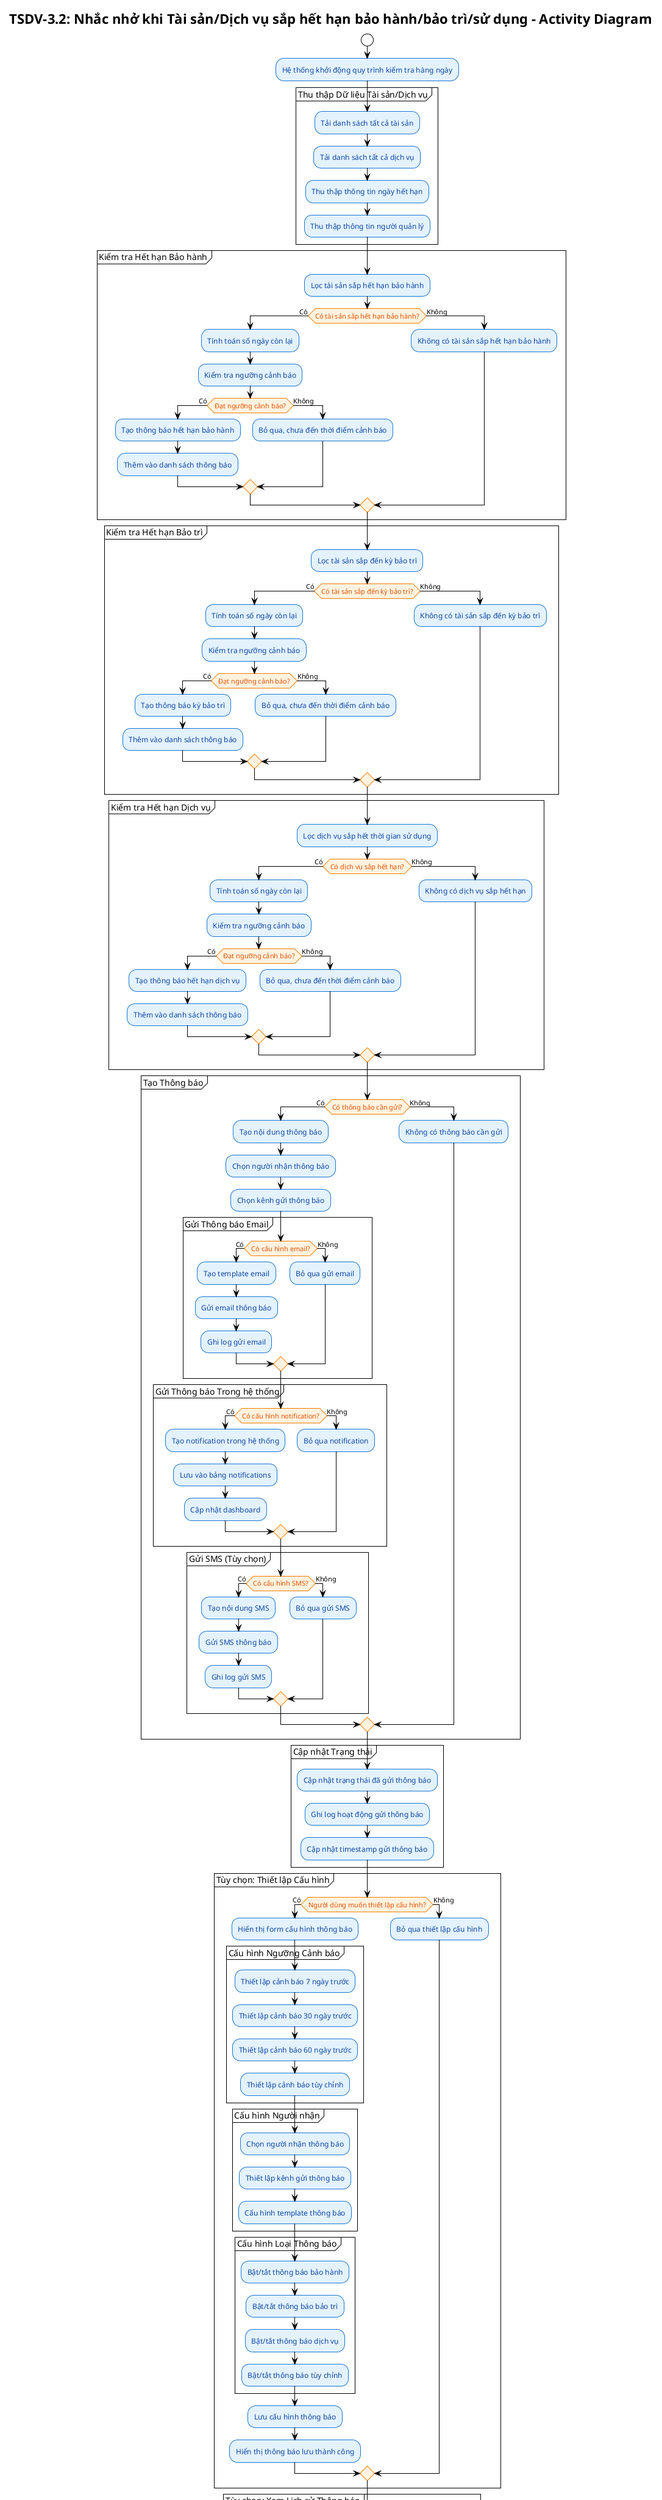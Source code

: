 @startuml TSDV-3.2 Activity Diagram
!theme plain
skinparam backgroundColor #FFFFFF
skinparam activity {
  BackgroundColor #E3F2FD
  BorderColor #1976D2
  FontColor #0D47A1
}
skinparam activityDiamond {
  BackgroundColor #FFF3E0
  BorderColor #F57C00
  FontColor #E65100
}
skinparam activityStart {
  BackgroundColor #C8E6C9
  BorderColor #388E3C
  FontColor #1B5E20
}
skinparam activityEnd {
  BackgroundColor #FFCDD2
  BorderColor #D32F2F
  FontColor #B71C1C
}

title TSDV-3.2: Nhắc nhở khi Tài sản/Dịch vụ sắp hết hạn bảo hành/bảo trì/sử dụng - Activity Diagram

start

:Hệ thống khởi động quy trình kiểm tra hàng ngày;

partition "Thu thập Dữ liệu Tài sản/Dịch vụ" {
  :Tải danh sách tất cả tài sản;
  :Tải danh sách tất cả dịch vụ;
  :Thu thập thông tin ngày hết hạn;
  :Thu thập thông tin người quản lý;
}

partition "Kiểm tra Hết hạn Bảo hành" {
  :Lọc tài sản sắp hết hạn bảo hành;
  if (Có tài sản sắp hết hạn bảo hành?) then (Có)
    :Tính toán số ngày còn lại;
    :Kiểm tra ngưỡng cảnh báo;
    if (Đạt ngưỡng cảnh báo?) then (Có)
      :Tạo thông báo hết hạn bảo hành;
      :Thêm vào danh sách thông báo;
    else (Không)
      :Bỏ qua, chưa đến thời điểm cảnh báo;
    endif
  else (Không)
    :Không có tài sản sắp hết hạn bảo hành;
  endif
}

partition "Kiểm tra Hết hạn Bảo trì" {
  :Lọc tài sản sắp đến kỳ bảo trì;
  if (Có tài sản sắp đến kỳ bảo trì?) then (Có)
    :Tính toán số ngày còn lại;
    :Kiểm tra ngưỡng cảnh báo;
    if (Đạt ngưỡng cảnh báo?) then (Có)
      :Tạo thông báo kỳ bảo trì;
      :Thêm vào danh sách thông báo;
    else (Không)
      :Bỏ qua, chưa đến thời điểm cảnh báo;
    endif
  else (Không)
    :Không có tài sản sắp đến kỳ bảo trì;
  endif
}

partition "Kiểm tra Hết hạn Dịch vụ" {
  :Lọc dịch vụ sắp hết thời gian sử dụng;
  if (Có dịch vụ sắp hết hạn?) then (Có)
    :Tính toán số ngày còn lại;
    :Kiểm tra ngưỡng cảnh báo;
    if (Đạt ngưỡng cảnh báo?) then (Có)
      :Tạo thông báo hết hạn dịch vụ;
      :Thêm vào danh sách thông báo;
    else (Không)
      :Bỏ qua, chưa đến thời điểm cảnh báo;
    endif
  else (Không)
    :Không có dịch vụ sắp hết hạn;
  endif
}

partition "Tạo Thông báo" {
  if (Có thông báo cần gửi?) then (Có)
    :Tạo nội dung thông báo;
    :Chọn người nhận thông báo;
    :Chọn kênh gửi thông báo;
    
    partition "Gửi Thông báo Email" {
      if (Có cấu hình email?) then (Có)
        :Tạo template email;
        :Gửi email thông báo;
        :Ghi log gửi email;
      else (Không)
        :Bỏ qua gửi email;
      endif
    }
    
    partition "Gửi Thông báo Trong hệ thống" {
      if (Có cấu hình notification?) then (Có)
        :Tạo notification trong hệ thống;
        :Lưu vào bảng notifications;
        :Cập nhật dashboard;
      else (Không)
        :Bỏ qua notification;
      endif
    }
    
    partition "Gửi SMS (Tùy chọn)" {
      if (Có cấu hình SMS?) then (Có)
        :Tạo nội dung SMS;
        :Gửi SMS thông báo;
        :Ghi log gửi SMS;
      else (Không)
        :Bỏ qua gửi SMS;
      endif
    }
    
  else (Không)
    :Không có thông báo cần gửi;
  endif
}

partition "Cập nhật Trạng thái" {
  :Cập nhật trạng thái đã gửi thông báo;
  :Ghi log hoạt động gửi thông báo;
  :Cập nhật timestamp gửi thông báo;
}

partition "Tùy chọn: Thiết lập Cấu hình" {
  if (Người dùng muốn thiết lập cấu hình?) then (Có)
    :Hiển thị form cấu hình thông báo;
    
    partition "Cấu hình Ngưỡng Cảnh báo" {
      :Thiết lập cảnh báo 7 ngày trước;
      :Thiết lập cảnh báo 30 ngày trước;
      :Thiết lập cảnh báo 60 ngày trước;
      :Thiết lập cảnh báo tùy chỉnh;
    }
    
    partition "Cấu hình Người nhận" {
      :Chọn người nhận thông báo;
      :Thiết lập kênh gửi thông báo;
      :Cấu hình template thông báo;
    }
    
    partition "Cấu hình Loại Thông báo" {
      :Bật/tắt thông báo bảo hành;
      :Bật/tắt thông báo bảo trì;
      :Bật/tắt thông báo dịch vụ;
      :Bật/tắt thông báo tùy chỉnh;
    }
    
    :Lưu cấu hình thông báo;
    :Hiển thị thông báo lưu thành công;
  else (Không)
    :Bỏ qua thiết lập cấu hình;
  endif
}

partition "Tùy chọn: Xem Lịch sử Thông báo" {
  if (Người dùng muốn xem lịch sử?) then (Có)
    :Hiển thị danh sách thông báo đã gửi;
    :Cho phép lọc theo loại thông báo;
    :Cho phép lọc theo thời gian;
    :Hiển thị chi tiết thông báo;
  else (Không)
    :Bỏ qua xem lịch sử;
  endif
}

partition "Tùy chọn: Xuất Báo cáo" {
  if (Người dùng muốn xuất báo cáo?) then (Có)
    :Tạo báo cáo tài sản/dịch vụ sắp hết hạn;
    :Xuất file Excel/PDF;
    :Gửi báo cáo qua email;
  else (Không)
    :Bỏ qua xuất báo cáo;
  endif
}

stop

@enduml
